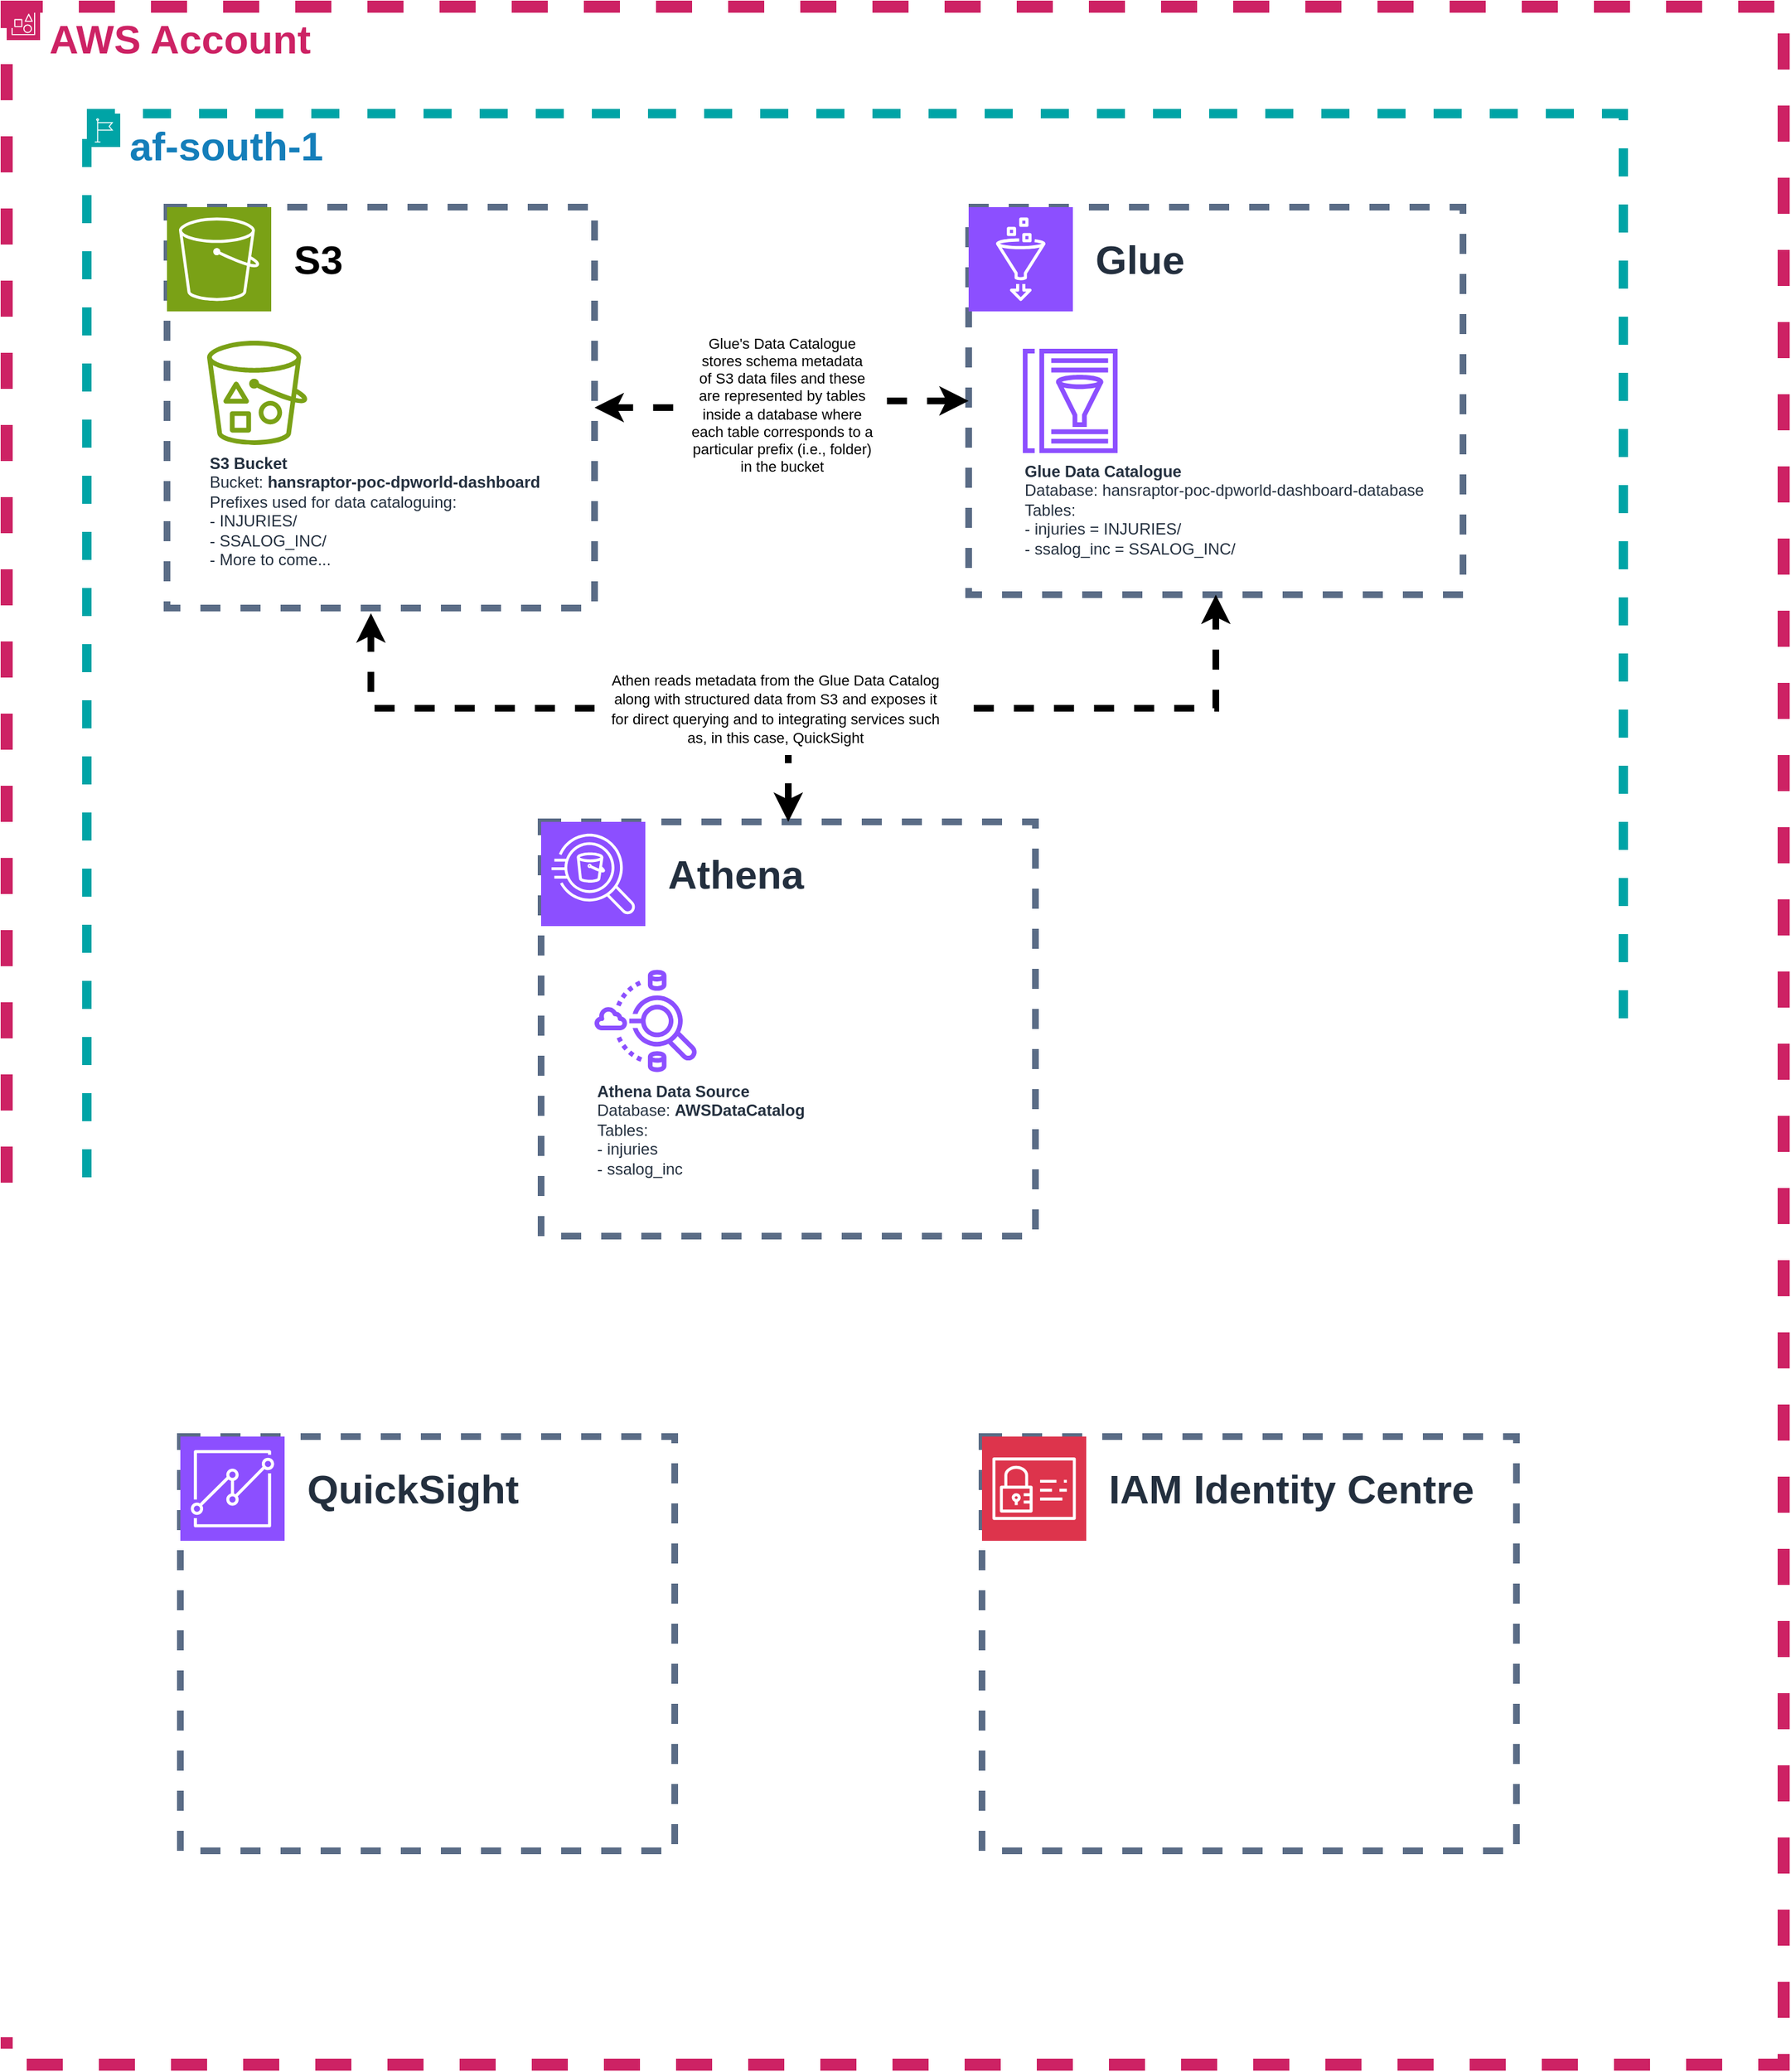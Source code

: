 <mxfile version="26.2.12">
  <diagram name="Page-1" id="07nnad0YqxYMllLoAqNN">
    <mxGraphModel dx="2265" dy="1290" grid="1" gridSize="10" guides="1" tooltips="1" connect="1" arrows="1" fold="1" page="1" pageScale="1" pageWidth="4681" pageHeight="3300" math="0" shadow="0">
      <root>
        <mxCell id="0" />
        <mxCell id="1" parent="0" />
        <mxCell id="I3rigS5n5Z_DNkKy_Ji--8" value="&lt;b&gt;&lt;font style=&quot;font-size: 30px;&quot;&gt;AWS Account&lt;/font&gt;&lt;/b&gt;" style="points=[[0,0],[0.25,0],[0.5,0],[0.75,0],[1,0],[1,0.25],[1,0.5],[1,0.75],[1,1],[0.75,1],[0.5,1],[0.25,1],[0,1],[0,0.75],[0,0.5],[0,0.25]];outlineConnect=0;gradientColor=none;html=1;whiteSpace=wrap;fontSize=12;fontStyle=0;container=1;pointerEvents=0;collapsible=0;recursiveResize=0;shape=mxgraph.aws4.group;grIcon=mxgraph.aws4.group_account;strokeColor=#CD2264;fillColor=none;verticalAlign=top;align=left;spacingLeft=30;fontColor=light-dark(#CD2264,#FF7F93);dashed=1;strokeWidth=9;" vertex="1" parent="1">
          <mxGeometry x="300" y="80" width="1330" height="1540" as="geometry" />
        </mxCell>
        <mxCell id="I3rigS5n5Z_DNkKy_Ji--4" value="&lt;b&gt;&lt;font style=&quot;font-size: 30px;&quot;&gt;af-south-1&lt;/font&gt;&lt;/b&gt;" style="points=[[0,0],[0.25,0],[0.5,0],[0.75,0],[1,0],[1,0.25],[1,0.5],[1,0.75],[1,1],[0.75,1],[0.5,1],[0.25,1],[0,1],[0,0.75],[0,0.5],[0,0.25]];outlineConnect=0;gradientColor=none;html=1;whiteSpace=wrap;fontSize=12;fontStyle=0;container=1;pointerEvents=0;collapsible=0;recursiveResize=0;shape=mxgraph.aws4.group;grIcon=mxgraph.aws4.group_region;strokeColor=#00A4A6;fillColor=none;verticalAlign=top;align=left;spacingLeft=30;fontColor=#147EBA;dashed=1;strokeWidth=7;" vertex="1" parent="I3rigS5n5Z_DNkKy_Ji--8">
          <mxGeometry x="60" y="80" width="1150" height="1390" as="geometry" />
        </mxCell>
        <mxCell id="I3rigS5n5Z_DNkKy_Ji--30" value="" style="fillColor=none;strokeColor=light-dark(#5A6C86,#FF7F93);dashed=1;verticalAlign=top;fontStyle=0;fontColor=light-dark(#5A6C86,#FF7F93);whiteSpace=wrap;html=1;strokeWidth=5;" vertex="1" parent="I3rigS5n5Z_DNkKy_Ji--4">
          <mxGeometry x="670" y="990" width="400" height="310" as="geometry" />
        </mxCell>
        <mxCell id="I3rigS5n5Z_DNkKy_Ji--11" value="" style="fillColor=none;strokeColor=#5A6C86;dashed=1;verticalAlign=top;fontStyle=0;fontColor=#5A6C86;whiteSpace=wrap;html=1;strokeWidth=5;" vertex="1" parent="I3rigS5n5Z_DNkKy_Ji--4">
          <mxGeometry x="660" y="70" width="370" height="290" as="geometry" />
        </mxCell>
        <mxCell id="I3rigS5n5Z_DNkKy_Ji--18" value="" style="fillColor=none;strokeColor=#5A6C86;dashed=1;verticalAlign=top;fontStyle=0;fontColor=#5A6C86;whiteSpace=wrap;html=1;strokeWidth=5;" vertex="1" parent="I3rigS5n5Z_DNkKy_Ji--4">
          <mxGeometry x="340" y="530" width="370" height="310" as="geometry" />
        </mxCell>
        <mxCell id="I3rigS5n5Z_DNkKy_Ji--14" value="Glue&#39;s Data Catalogue&lt;div&gt;stores schema metadata&lt;/div&gt;&lt;div&gt;of S3 data files and these&lt;/div&gt;&lt;div&gt;are represented by tables&lt;/div&gt;&lt;div&gt;inside a database where&lt;/div&gt;&lt;div&gt;each&amp;nbsp;&lt;span style=&quot;background-color: light-dark(#ffffff, var(--ge-dark-color, #121212)); color: light-dark(rgb(0, 0, 0), rgb(255, 255, 255));&quot;&gt;table corresponds to a&lt;/span&gt;&lt;/div&gt;&lt;div&gt;&lt;span style=&quot;background-color: light-dark(#ffffff, var(--ge-dark-color, #121212)); color: light-dark(rgb(0, 0, 0), rgb(255, 255, 255));&quot;&gt;particular&amp;nbsp;&lt;/span&gt;&lt;span style=&quot;background-color: light-dark(#ffffff, var(--ge-dark-color, #121212)); color: light-dark(rgb(0, 0, 0), rgb(255, 255, 255));&quot;&gt;prefix (i.e., folder)&lt;/span&gt;&lt;/div&gt;&lt;div&gt;&lt;span style=&quot;background-color: light-dark(#ffffff, var(--ge-dark-color, #121212)); color: light-dark(rgb(0, 0, 0), rgb(255, 255, 255));&quot;&gt;in&amp;nbsp;&lt;/span&gt;&lt;span style=&quot;background-color: light-dark(#ffffff, var(--ge-dark-color, #121212)); color: light-dark(rgb(0, 0, 0), rgb(255, 255, 255));&quot;&gt;the bucket&lt;/span&gt;&lt;/div&gt;" style="edgeStyle=orthogonalEdgeStyle;rounded=0;orthogonalLoop=1;jettySize=auto;html=1;entryX=0;entryY=0.5;entryDx=0;entryDy=0;strokeWidth=5;dashed=1;curved=0;startArrow=classic;startFill=1;" edge="1" parent="I3rigS5n5Z_DNkKy_Ji--4" source="I3rigS5n5Z_DNkKy_Ji--3" target="I3rigS5n5Z_DNkKy_Ji--11">
          <mxGeometry relative="1" as="geometry" />
        </mxCell>
        <mxCell id="I3rigS5n5Z_DNkKy_Ji--3" value="" style="fillColor=none;strokeColor=light-dark(#5A6C86,#61820B);dashed=1;verticalAlign=top;fontStyle=0;fontColor=#5A6C86;whiteSpace=wrap;html=1;strokeWidth=5;" vertex="1" parent="I3rigS5n5Z_DNkKy_Ji--4">
          <mxGeometry x="60" y="70" width="320" height="300" as="geometry" />
        </mxCell>
        <mxCell id="I3rigS5n5Z_DNkKy_Ji--1" value="&lt;b&gt;&lt;font style=&quot;color: light-dark(rgb(0, 0, 0), rgb(97, 130, 11));&quot;&gt;S3&lt;/font&gt;&lt;/b&gt;" style="sketch=0;points=[[0,0,0],[0.25,0,0],[0.5,0,0],[0.75,0,0],[1,0,0],[0,1,0],[0.25,1,0],[0.5,1,0],[0.75,1,0],[1,1,0],[0,0.25,0],[0,0.5,0],[0,0.75,0],[1,0.25,0],[1,0.5,0],[1,0.75,0]];outlineConnect=0;fontColor=#232F3E;fillColor=#7AA116;strokeColor=#ffffff;dashed=0;verticalLabelPosition=middle;verticalAlign=middle;align=left;html=1;fontSize=30;fontStyle=0;aspect=fixed;shape=mxgraph.aws4.resourceIcon;resIcon=mxgraph.aws4.s3;labelPosition=right;spacingLeft=15;" vertex="1" parent="I3rigS5n5Z_DNkKy_Ji--4">
          <mxGeometry x="60" y="70" width="78" height="78" as="geometry" />
        </mxCell>
        <mxCell id="I3rigS5n5Z_DNkKy_Ji--9" value="&lt;div&gt;&lt;b&gt;S3 Bucket&lt;/b&gt;&lt;/div&gt;Bucket: &lt;b&gt;hansraptor-poc-dpworld-dashboard&lt;/b&gt;&lt;div&gt;Prefixes used for data cataloguing:&lt;/div&gt;&lt;div&gt;-&amp;nbsp;INJURIES/&lt;/div&gt;&lt;div&gt;-&amp;nbsp;SSALOG_INC/&lt;/div&gt;&lt;div&gt;- More to come...&lt;/div&gt;" style="sketch=0;outlineConnect=0;fontColor=#232F3E;gradientColor=none;fillColor=#7AA116;strokeColor=none;dashed=0;verticalLabelPosition=bottom;verticalAlign=top;align=left;html=1;fontSize=12;fontStyle=0;aspect=fixed;pointerEvents=1;shape=mxgraph.aws4.bucket_with_objects;" vertex="1" parent="I3rigS5n5Z_DNkKy_Ji--4">
          <mxGeometry x="90" y="170" width="75" height="78" as="geometry" />
        </mxCell>
        <mxCell id="I3rigS5n5Z_DNkKy_Ji--10" value="&lt;b&gt;Glue&lt;/b&gt;" style="sketch=0;points=[[0,0,0],[0.25,0,0],[0.5,0,0],[0.75,0,0],[1,0,0],[0,1,0],[0.25,1,0],[0.5,1,0],[0.75,1,0],[1,1,0],[0,0.25,0],[0,0.5,0],[0,0.75,0],[1,0.25,0],[1,0.5,0],[1,0.75,0]];outlineConnect=0;fontColor=light-dark(#232F3E,#B17DFF);fillColor=#8C4FFF;strokeColor=#ffffff;dashed=0;verticalLabelPosition=middle;verticalAlign=middle;align=left;html=1;fontSize=30;fontStyle=0;aspect=fixed;shape=mxgraph.aws4.resourceIcon;resIcon=mxgraph.aws4.glue;labelPosition=right;spacingLeft=15;" vertex="1" parent="I3rigS5n5Z_DNkKy_Ji--4">
          <mxGeometry x="660" y="70" width="78" height="78" as="geometry" />
        </mxCell>
        <mxCell id="I3rigS5n5Z_DNkKy_Ji--12" value="&lt;div&gt;&lt;b&gt;Glue Data Catalogue&lt;/b&gt;&lt;/div&gt;Database:&amp;nbsp;hansraptor-poc-dpworld-dashboard-database&lt;div&gt;Tables:&lt;/div&gt;&lt;div&gt;-&amp;nbsp;injuries = INJURIES/&lt;/div&gt;&lt;div&gt;-&amp;nbsp;ssalog_inc = SSALOG_INC/&lt;/div&gt;" style="sketch=0;outlineConnect=0;fontColor=#232F3E;gradientColor=none;fillColor=#8C4FFF;strokeColor=none;dashed=0;verticalLabelPosition=bottom;verticalAlign=top;align=left;html=1;fontSize=12;fontStyle=0;aspect=fixed;pointerEvents=1;shape=mxgraph.aws4.glue_data_catalog;" vertex="1" parent="I3rigS5n5Z_DNkKy_Ji--4">
          <mxGeometry x="700" y="176" width="72" height="78" as="geometry" />
        </mxCell>
        <mxCell id="I3rigS5n5Z_DNkKy_Ji--17" value="Athena" style="sketch=0;points=[[0,0,0],[0.25,0,0],[0.5,0,0],[0.75,0,0],[1,0,0],[0,1,0],[0.25,1,0],[0.5,1,0],[0.75,1,0],[1,1,0],[0,0.25,0],[0,0.5,0],[0,0.75,0],[1,0.25,0],[1,0.5,0],[1,0.75,0]];outlineConnect=0;fontColor=light-dark(#232F3E,#B17DFF);fillColor=#8C4FFF;strokeColor=#ffffff;dashed=0;verticalLabelPosition=middle;verticalAlign=middle;align=left;html=1;fontSize=30;fontStyle=1;aspect=fixed;shape=mxgraph.aws4.resourceIcon;resIcon=mxgraph.aws4.athena;labelPosition=right;spacingLeft=15;" vertex="1" parent="I3rigS5n5Z_DNkKy_Ji--4">
          <mxGeometry x="340" y="530" width="78" height="78" as="geometry" />
        </mxCell>
        <mxCell id="I3rigS5n5Z_DNkKy_Ji--19" value="&lt;b&gt;Athena Data Source&lt;/b&gt;&lt;div&gt;Database: &lt;b&gt;AWSDataCatalog&lt;/b&gt;&lt;/div&gt;&lt;div&gt;Tables:&lt;/div&gt;&lt;div&gt;- injuries&lt;/div&gt;&lt;div&gt;- ssalog_inc&lt;/div&gt;" style="sketch=0;outlineConnect=0;fontColor=#232F3E;gradientColor=none;fillColor=#8C4FFF;strokeColor=none;dashed=0;verticalLabelPosition=bottom;verticalAlign=top;align=left;html=1;fontSize=12;fontStyle=0;aspect=fixed;pointerEvents=1;shape=mxgraph.aws4.athena_data_source_connectors;" vertex="1" parent="I3rigS5n5Z_DNkKy_Ji--4">
          <mxGeometry x="380" y="640" width="77" height="78" as="geometry" />
        </mxCell>
        <mxCell id="I3rigS5n5Z_DNkKy_Ji--22" value="" style="edgeStyle=orthogonalEdgeStyle;rounded=0;orthogonalLoop=1;jettySize=auto;html=1;entryX=0.5;entryY=1;entryDx=0;entryDy=0;strokeWidth=5;dashed=1;curved=0;startArrow=classic;startFill=1;exitX=0.5;exitY=0;exitDx=0;exitDy=0;" edge="1" parent="I3rigS5n5Z_DNkKy_Ji--4" source="I3rigS5n5Z_DNkKy_Ji--18" target="I3rigS5n5Z_DNkKy_Ji--11">
          <mxGeometry relative="1" as="geometry">
            <mxPoint x="410" y="405" as="sourcePoint" />
            <mxPoint x="690" y="400" as="targetPoint" />
            <Array as="points">
              <mxPoint x="525" y="445" />
              <mxPoint x="845" y="445" />
            </Array>
          </mxGeometry>
        </mxCell>
        <mxCell id="I3rigS5n5Z_DNkKy_Ji--23" value="" style="edgeStyle=orthogonalEdgeStyle;rounded=0;orthogonalLoop=1;jettySize=auto;html=1;strokeWidth=5;dashed=1;curved=0;startArrow=classic;startFill=0;exitX=0.477;exitY=1.013;exitDx=0;exitDy=0;exitPerimeter=0;endArrow=none;" edge="1" parent="I3rigS5n5Z_DNkKy_Ji--4" source="I3rigS5n5Z_DNkKy_Ji--3">
          <mxGeometry relative="1" as="geometry">
            <mxPoint x="535" y="540" as="sourcePoint" />
            <mxPoint x="520" y="445" as="targetPoint" />
            <Array as="points">
              <mxPoint x="213" y="445" />
              <mxPoint x="520" y="445" />
            </Array>
          </mxGeometry>
        </mxCell>
        <mxCell id="I3rigS5n5Z_DNkKy_Ji--25" value="&lt;span style=&quot;font-size: 11px;&quot;&gt;Athen reads metadata from the Glue Data Catalog&lt;/span&gt;&lt;div&gt;&lt;span style=&quot;font-size: 11px;&quot;&gt;along with structured data from S3 and exposes it&lt;/span&gt;&lt;/div&gt;&lt;div&gt;&lt;span style=&quot;font-size: 11px;&quot;&gt;for direct querying and to integrating services such&lt;/span&gt;&lt;/div&gt;&lt;div&gt;&lt;span style=&quot;font-size: 11px;&quot;&gt;as, in this case, QuickSight&lt;/span&gt;&lt;/div&gt;" style="text;html=1;align=center;verticalAlign=middle;resizable=0;points=[];autosize=1;strokeColor=none;fillColor=default;" vertex="1" parent="I3rigS5n5Z_DNkKy_Ji--4">
          <mxGeometry x="380" y="410" width="270" height="70" as="geometry" />
        </mxCell>
        <mxCell id="I3rigS5n5Z_DNkKy_Ji--26" value="" style="fillColor=none;strokeColor=#5A6C86;dashed=1;verticalAlign=top;fontStyle=0;fontColor=#5A6C86;whiteSpace=wrap;html=1;strokeWidth=5;" vertex="1" parent="I3rigS5n5Z_DNkKy_Ji--4">
          <mxGeometry x="70" y="990" width="370" height="310" as="geometry" />
        </mxCell>
        <mxCell id="I3rigS5n5Z_DNkKy_Ji--28" value="&lt;b&gt;QuickSight&lt;/b&gt;" style="sketch=0;points=[[0,0,0],[0.25,0,0],[0.5,0,0],[0.75,0,0],[1,0,0],[0,1,0],[0.25,1,0],[0.5,1,0],[0.75,1,0],[1,1,0],[0,0.25,0],[0,0.5,0],[0,0.75,0],[1,0.25,0],[1,0.5,0],[1,0.75,0]];outlineConnect=0;fontColor=light-dark(#232F3E,#B17DFF);fillColor=#8C4FFF;strokeColor=#ffffff;dashed=0;verticalLabelPosition=middle;verticalAlign=middle;align=left;html=1;fontSize=30;fontStyle=0;aspect=fixed;shape=mxgraph.aws4.resourceIcon;resIcon=mxgraph.aws4.quicksight;labelPosition=right;spacingLeft=15;" vertex="1" parent="I3rigS5n5Z_DNkKy_Ji--4">
          <mxGeometry x="70" y="990" width="78" height="78" as="geometry" />
        </mxCell>
        <mxCell id="I3rigS5n5Z_DNkKy_Ji--29" value="&lt;b&gt;IAM Identity Centre&lt;/b&gt;" style="sketch=0;points=[[0,0,0],[0.25,0,0],[0.5,0,0],[0.75,0,0],[1,0,0],[0,1,0],[0.25,1,0],[0.5,1,0],[0.75,1,0],[1,1,0],[0,0.25,0],[0,0.5,0],[0,0.75,0],[1,0.25,0],[1,0.5,0],[1,0.75,0]];outlineConnect=0;fontColor=light-dark(#232F3E,#FF7F93);fillColor=#DD344C;strokeColor=#ffffff;dashed=0;verticalLabelPosition=middle;verticalAlign=middle;align=left;html=1;fontSize=30;fontStyle=0;aspect=fixed;shape=mxgraph.aws4.resourceIcon;resIcon=mxgraph.aws4.identity_and_access_management;labelPosition=right;spacingLeft=15;" vertex="1" parent="I3rigS5n5Z_DNkKy_Ji--4">
          <mxGeometry x="670" y="990" width="78" height="78" as="geometry" />
        </mxCell>
      </root>
    </mxGraphModel>
  </diagram>
</mxfile>
